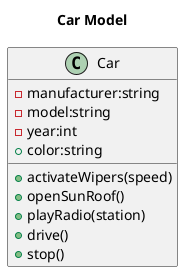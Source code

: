 @startuml
title Car Model
class Car {
    -manufacturer:string
    -model:string
    -year:int
    +color:string
    +activateWipers(speed)
    +openSunRoof()
    +playRadio(station)
    +drive()
    +stop()
}
@enduml